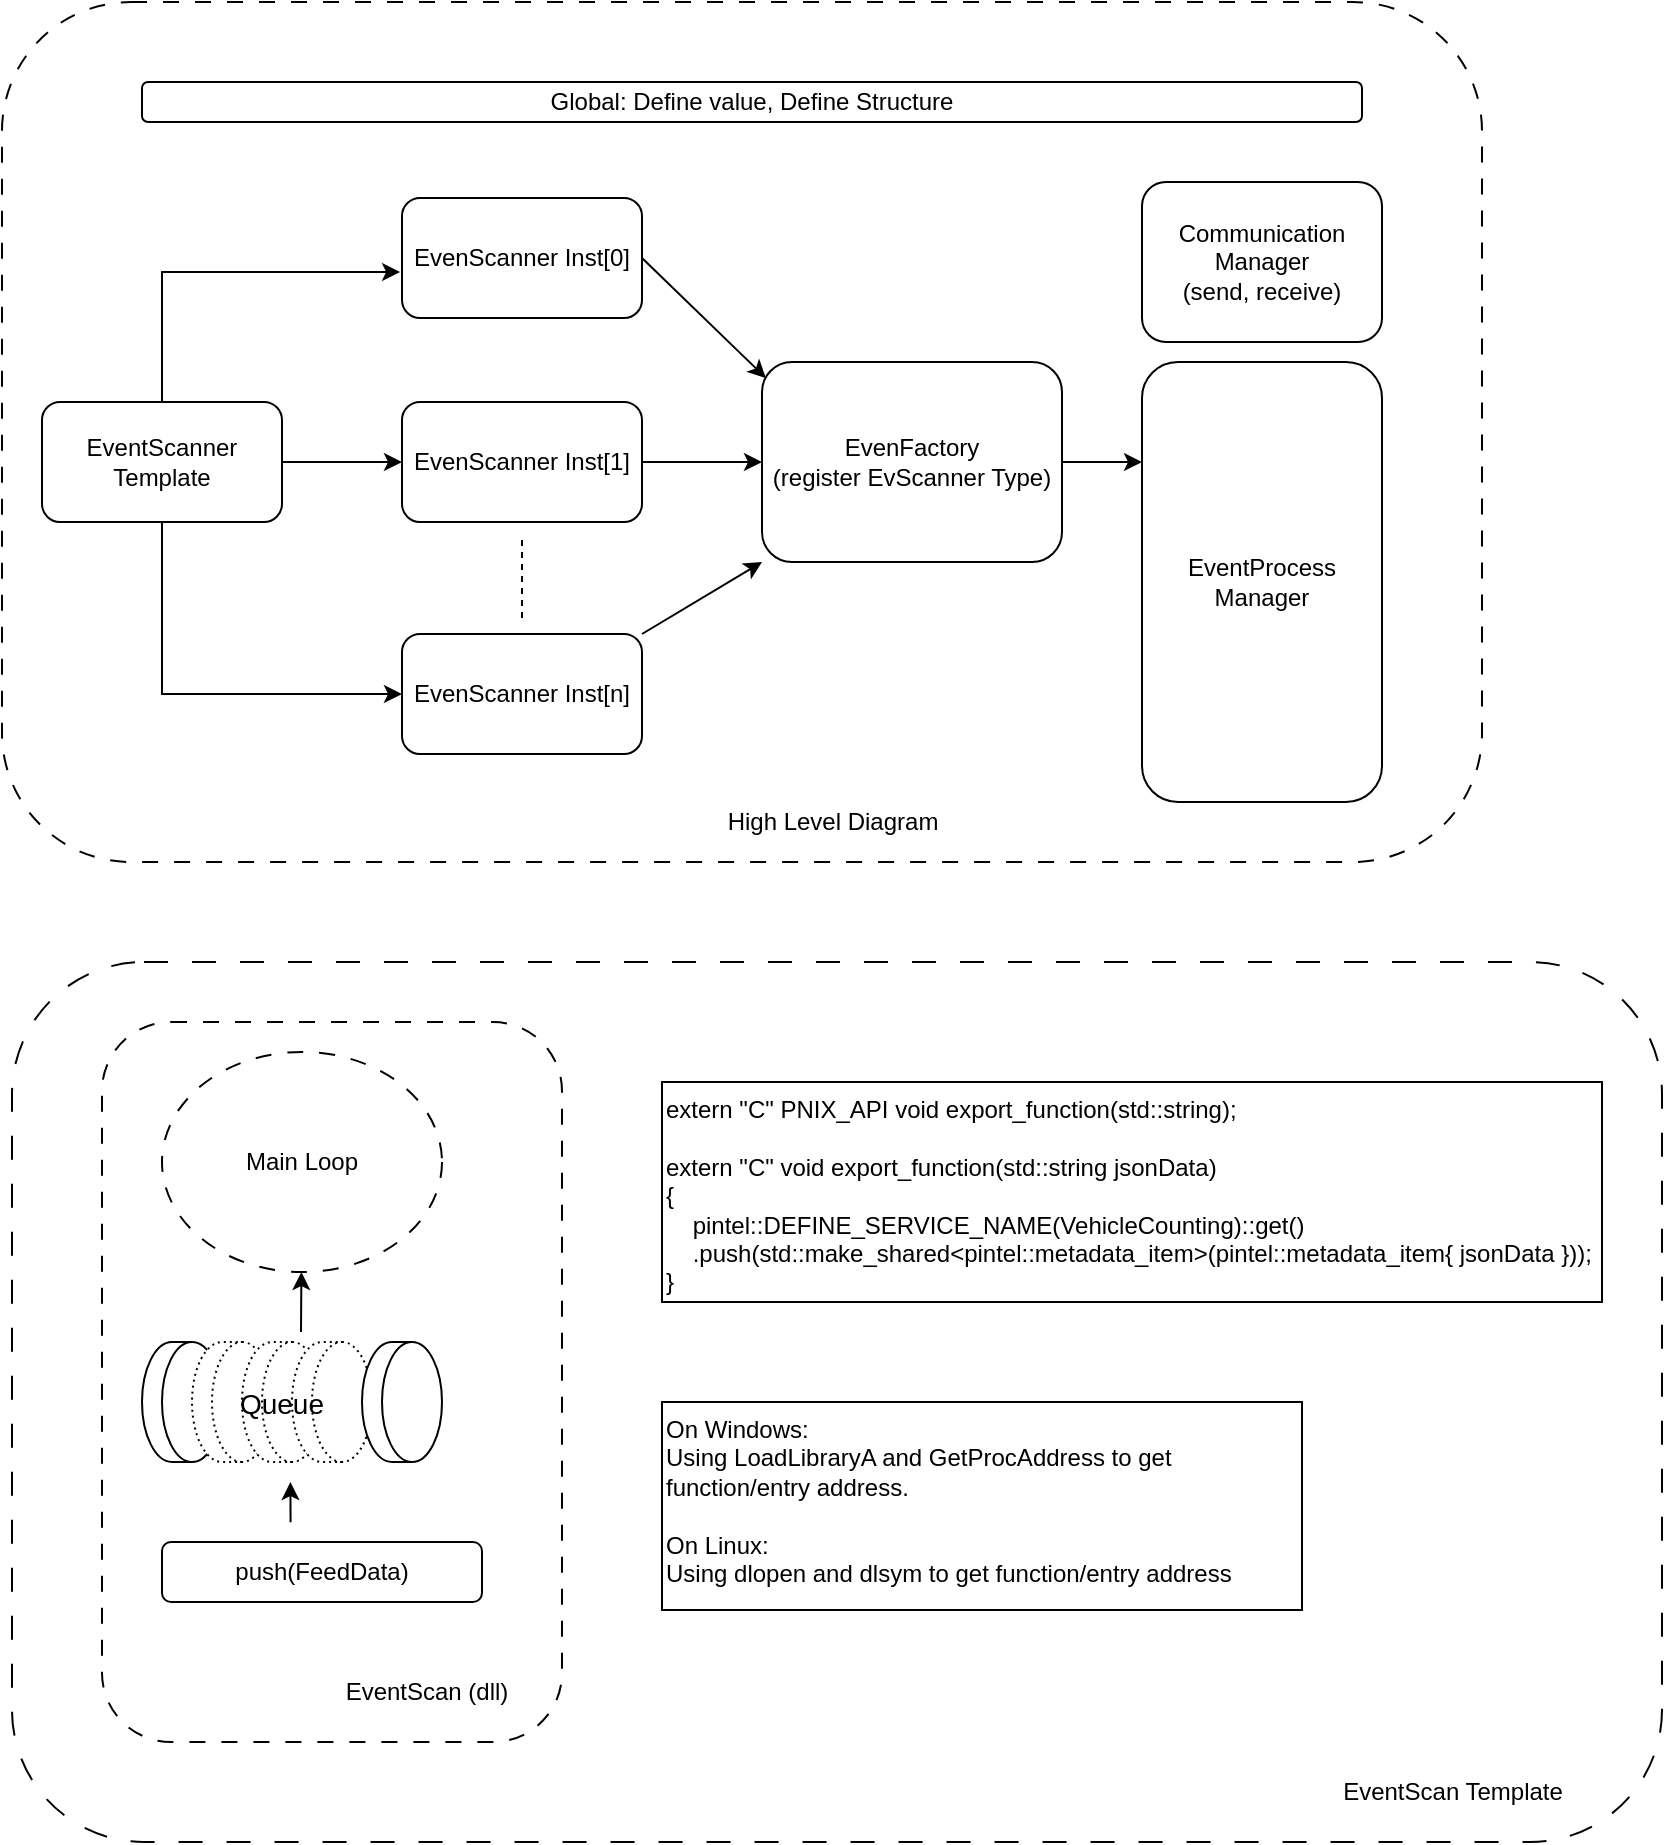 <mxfile version="24.2.5" type="github" pages="2">
  <diagram name="TopDiagram" id="JaP5Xpi4m5t3rpltjDpk">
    <mxGraphModel dx="1434" dy="738" grid="1" gridSize="10" guides="1" tooltips="1" connect="1" arrows="1" fold="1" page="1" pageScale="1" pageWidth="5000" pageHeight="1000" math="0" shadow="0">
      <root>
        <mxCell id="0" />
        <mxCell id="1" parent="0" />
        <mxCell id="E9GXVAglDECMBYCGCCBM-22" value="" style="rounded=1;whiteSpace=wrap;html=1;fillColor=none;dashed=1;dashPattern=12 12;" parent="1" vertex="1">
          <mxGeometry x="35" y="510" width="825" height="440" as="geometry" />
        </mxCell>
        <mxCell id="CMJ5GBcLMeupm0neetiK-4" value="" style="rounded=1;whiteSpace=wrap;html=1;fillColor=none;dashed=1;dashPattern=8 8;" parent="1" vertex="1">
          <mxGeometry x="80" y="540" width="230" height="360" as="geometry" />
        </mxCell>
        <mxCell id="E9GXVAglDECMBYCGCCBM-21" value="" style="rounded=1;whiteSpace=wrap;html=1;dashed=1;fillColor=none;dashPattern=8 8;" parent="1" vertex="1">
          <mxGeometry x="30" y="30" width="740" height="430" as="geometry" />
        </mxCell>
        <mxCell id="E9GXVAglDECMBYCGCCBM-1" value="Global: Define value, Define Structure" style="rounded=1;whiteSpace=wrap;html=1;" parent="1" vertex="1">
          <mxGeometry x="100" y="70" width="610" height="20" as="geometry" />
        </mxCell>
        <mxCell id="E9GXVAglDECMBYCGCCBM-12" style="edgeStyle=orthogonalEdgeStyle;rounded=0;orthogonalLoop=1;jettySize=auto;html=1;exitX=1;exitY=0.5;exitDx=0;exitDy=0;entryX=0;entryY=0.5;entryDx=0;entryDy=0;" parent="1" source="E9GXVAglDECMBYCGCCBM-2" target="E9GXVAglDECMBYCGCCBM-4" edge="1">
          <mxGeometry relative="1" as="geometry" />
        </mxCell>
        <mxCell id="E9GXVAglDECMBYCGCCBM-14" style="edgeStyle=orthogonalEdgeStyle;rounded=0;orthogonalLoop=1;jettySize=auto;html=1;exitX=0.5;exitY=1;exitDx=0;exitDy=0;entryX=0;entryY=0.5;entryDx=0;entryDy=0;" parent="1" source="E9GXVAglDECMBYCGCCBM-2" target="E9GXVAglDECMBYCGCCBM-5" edge="1">
          <mxGeometry relative="1" as="geometry" />
        </mxCell>
        <mxCell id="E9GXVAglDECMBYCGCCBM-2" value="EventScanner Template" style="rounded=1;whiteSpace=wrap;html=1;" parent="1" vertex="1">
          <mxGeometry x="50" y="230" width="120" height="60" as="geometry" />
        </mxCell>
        <mxCell id="E9GXVAglDECMBYCGCCBM-3" value="EvenScanner Inst[0]" style="rounded=1;whiteSpace=wrap;html=1;" parent="1" vertex="1">
          <mxGeometry x="230" y="128" width="120" height="60" as="geometry" />
        </mxCell>
        <mxCell id="E9GXVAglDECMBYCGCCBM-4" value="EvenScanner Inst[1]" style="rounded=1;whiteSpace=wrap;html=1;" parent="1" vertex="1">
          <mxGeometry x="230" y="230" width="120" height="60" as="geometry" />
        </mxCell>
        <mxCell id="E9GXVAglDECMBYCGCCBM-5" value="EvenScanner Inst[n]" style="rounded=1;whiteSpace=wrap;html=1;" parent="1" vertex="1">
          <mxGeometry x="230" y="346" width="120" height="60" as="geometry" />
        </mxCell>
        <mxCell id="E9GXVAglDECMBYCGCCBM-6" value="EvenFactory&lt;div&gt;(register EvScanner Type)&lt;/div&gt;" style="rounded=1;whiteSpace=wrap;html=1;" parent="1" vertex="1">
          <mxGeometry x="410" y="210" width="150" height="100" as="geometry" />
        </mxCell>
        <mxCell id="E9GXVAglDECMBYCGCCBM-7" value="" style="endArrow=none;dashed=1;html=1;rounded=0;" parent="1" edge="1">
          <mxGeometry width="50" height="50" relative="1" as="geometry">
            <mxPoint x="290" y="338" as="sourcePoint" />
            <mxPoint x="290" y="298" as="targetPoint" />
          </mxGeometry>
        </mxCell>
        <mxCell id="E9GXVAglDECMBYCGCCBM-10" style="edgeStyle=orthogonalEdgeStyle;rounded=0;orthogonalLoop=1;jettySize=auto;html=1;exitX=0.5;exitY=0;exitDx=0;exitDy=0;entryX=-0.008;entryY=0.617;entryDx=0;entryDy=0;entryPerimeter=0;" parent="1" source="E9GXVAglDECMBYCGCCBM-2" target="E9GXVAglDECMBYCGCCBM-3" edge="1">
          <mxGeometry relative="1" as="geometry" />
        </mxCell>
        <mxCell id="E9GXVAglDECMBYCGCCBM-15" value="" style="endArrow=classic;html=1;rounded=0;exitX=1;exitY=0.5;exitDx=0;exitDy=0;entryX=0;entryY=0.5;entryDx=0;entryDy=0;" parent="1" source="E9GXVAglDECMBYCGCCBM-4" target="E9GXVAglDECMBYCGCCBM-6" edge="1">
          <mxGeometry width="50" height="50" relative="1" as="geometry">
            <mxPoint x="410" y="320" as="sourcePoint" />
            <mxPoint x="460" y="270" as="targetPoint" />
          </mxGeometry>
        </mxCell>
        <mxCell id="E9GXVAglDECMBYCGCCBM-16" value="" style="endArrow=classic;html=1;rounded=0;exitX=1;exitY=0.5;exitDx=0;exitDy=0;entryX=0.013;entryY=0.08;entryDx=0;entryDy=0;entryPerimeter=0;" parent="1" source="E9GXVAglDECMBYCGCCBM-3" target="E9GXVAglDECMBYCGCCBM-6" edge="1">
          <mxGeometry width="50" height="50" relative="1" as="geometry">
            <mxPoint x="410" y="320" as="sourcePoint" />
            <mxPoint x="410" y="230" as="targetPoint" />
          </mxGeometry>
        </mxCell>
        <mxCell id="E9GXVAglDECMBYCGCCBM-17" value="" style="endArrow=classic;html=1;rounded=0;exitX=1;exitY=0;exitDx=0;exitDy=0;entryX=0;entryY=1;entryDx=0;entryDy=0;" parent="1" source="E9GXVAglDECMBYCGCCBM-5" target="E9GXVAglDECMBYCGCCBM-6" edge="1">
          <mxGeometry width="50" height="50" relative="1" as="geometry">
            <mxPoint x="370" y="350" as="sourcePoint" />
            <mxPoint x="420" y="300" as="targetPoint" />
          </mxGeometry>
        </mxCell>
        <mxCell id="E9GXVAglDECMBYCGCCBM-18" value="EventProcess&lt;div&gt;Manager&lt;/div&gt;" style="rounded=1;whiteSpace=wrap;html=1;" parent="1" vertex="1">
          <mxGeometry x="600" y="210" width="120" height="220" as="geometry" />
        </mxCell>
        <mxCell id="E9GXVAglDECMBYCGCCBM-19" value="" style="endArrow=classic;html=1;rounded=0;exitX=1;exitY=0.5;exitDx=0;exitDy=0;" parent="1" source="E9GXVAglDECMBYCGCCBM-6" edge="1">
          <mxGeometry width="50" height="50" relative="1" as="geometry">
            <mxPoint x="480" y="390" as="sourcePoint" />
            <mxPoint x="600" y="260" as="targetPoint" />
          </mxGeometry>
        </mxCell>
        <mxCell id="E9GXVAglDECMBYCGCCBM-20" value="Communication&lt;div&gt;Manager&lt;/div&gt;&lt;div&gt;(send, receive)&lt;/div&gt;" style="rounded=1;whiteSpace=wrap;html=1;" parent="1" vertex="1">
          <mxGeometry x="600" y="120" width="120" height="80" as="geometry" />
        </mxCell>
        <mxCell id="E9GXVAglDECMBYCGCCBM-24" value="EventScan Template" style="text;html=1;align=center;verticalAlign=middle;resizable=0;points=[];autosize=1;strokeColor=none;fillColor=none;" parent="1" vertex="1">
          <mxGeometry x="690" y="910" width="130" height="30" as="geometry" />
        </mxCell>
        <mxCell id="E9GXVAglDECMBYCGCCBM-26" value="Main Loop" style="ellipse;whiteSpace=wrap;html=1;dashed=1;dashPattern=8 8;fillColor=none;" parent="1" vertex="1">
          <mxGeometry x="110" y="555" width="140" height="110" as="geometry" />
        </mxCell>
        <mxCell id="E9GXVAglDECMBYCGCCBM-27" value="High Level Diagram" style="text;html=1;align=center;verticalAlign=middle;resizable=0;points=[];autosize=1;strokeColor=none;fillColor=none;" parent="1" vertex="1">
          <mxGeometry x="380" y="425" width="130" height="30" as="geometry" />
        </mxCell>
        <mxCell id="E9GXVAglDECMBYCGCCBM-28" value="EventScan (dll)" style="rounded=1;whiteSpace=wrap;html=1;fillColor=none;strokeColor=none;" parent="1" vertex="1">
          <mxGeometry x="190" y="860" width="105.19" height="30" as="geometry" />
        </mxCell>
        <mxCell id="CMJ5GBcLMeupm0neetiK-2" value="extern &quot;C&quot; PNIX_API void export_function(std::string);&#xa;&#xa;extern &quot;C&quot; void export_function(std::string jsonData)&#xa;{&#xa;    pintel::DEFINE_SERVICE_NAME(VehicleCounting)::get()&#xa;    .push(std::make_shared&lt;pintel::metadata_item&gt;(pintel::metadata_item{ jsonData }));&#xa;}" style="text;whiteSpace=wrap;fillColor=default;strokeColor=default;" parent="1" vertex="1">
          <mxGeometry x="360" y="570" width="470" height="110" as="geometry" />
        </mxCell>
        <mxCell id="CMJ5GBcLMeupm0neetiK-3" value="On Windows: &#xa;Using LoadLibraryA and GetProcAddress to get function/entry address.&#xa;&#xa;On Linux:&#xa;Using dlopen and dlsym to get function/entry address&#xa; " style="text;whiteSpace=wrap;fillColor=default;strokeColor=default;" parent="1" vertex="1">
          <mxGeometry x="360" y="730" width="320" height="104" as="geometry" />
        </mxCell>
        <mxCell id="CMJ5GBcLMeupm0neetiK-5" value="push(FeedData)" style="rounded=1;whiteSpace=wrap;html=1;fillColor=default;strokeColor=default;" parent="1" vertex="1">
          <mxGeometry x="110" y="800" width="160" height="30" as="geometry" />
        </mxCell>
        <mxCell id="CMJ5GBcLMeupm0neetiK-6" value="" style="shape=cylinder3;whiteSpace=wrap;html=1;boundedLbl=1;backgroundOutline=1;size=15;rotation=90;" parent="1" vertex="1">
          <mxGeometry x="90" y="710" width="60" height="40" as="geometry" />
        </mxCell>
        <mxCell id="CMJ5GBcLMeupm0neetiK-7" value="" style="shape=cylinder3;whiteSpace=wrap;html=1;boundedLbl=1;backgroundOutline=1;size=15;rotation=90;dashed=1;dashPattern=1 2;" parent="1" vertex="1">
          <mxGeometry x="115" y="710" width="60" height="40" as="geometry" />
        </mxCell>
        <mxCell id="CMJ5GBcLMeupm0neetiK-8" value="" style="shape=cylinder3;whiteSpace=wrap;html=1;boundedLbl=1;backgroundOutline=1;size=15;rotation=90;dashed=1;dashPattern=1 2;" parent="1" vertex="1">
          <mxGeometry x="140" y="710" width="60" height="40" as="geometry" />
        </mxCell>
        <mxCell id="CMJ5GBcLMeupm0neetiK-9" value="" style="shape=cylinder3;whiteSpace=wrap;html=1;boundedLbl=1;backgroundOutline=1;size=15;rotation=90;dashed=1;dashPattern=1 2;" parent="1" vertex="1">
          <mxGeometry x="165" y="710" width="60" height="40" as="geometry" />
        </mxCell>
        <mxCell id="CMJ5GBcLMeupm0neetiK-11" value="" style="shape=cylinder3;whiteSpace=wrap;html=1;boundedLbl=1;backgroundOutline=1;size=15;rotation=90;" parent="1" vertex="1">
          <mxGeometry x="200" y="710" width="60" height="40" as="geometry" />
        </mxCell>
        <mxCell id="CMJ5GBcLMeupm0neetiK-12" value="&lt;font style=&quot;font-size: 14px;&quot;&gt;Queue&lt;/font&gt;" style="rounded=1;whiteSpace=wrap;html=1;fillColor=none;strokeColor=none;" parent="1" vertex="1">
          <mxGeometry x="100" y="716" width="140" height="30" as="geometry" />
        </mxCell>
        <mxCell id="CMJ5GBcLMeupm0neetiK-18" value="" style="endArrow=classic;html=1;rounded=0;entryX=0.176;entryY=0.591;entryDx=0;entryDy=0;entryPerimeter=0;exitX=0.176;exitY=0.636;exitDx=0;exitDy=0;exitPerimeter=0;" parent="1" edge="1">
          <mxGeometry width="50" height="50" relative="1" as="geometry">
            <mxPoint x="179.5" y="695" as="sourcePoint" />
            <mxPoint x="179.7" y="665" as="targetPoint" />
          </mxGeometry>
        </mxCell>
        <mxCell id="CMJ5GBcLMeupm0neetiK-20" value="" style="endArrow=classic;html=1;rounded=0;entryX=0.176;entryY=0.591;entryDx=0;entryDy=0;entryPerimeter=0;exitX=0.436;exitY=0.686;exitDx=0;exitDy=0;exitPerimeter=0;" parent="1" edge="1">
          <mxGeometry width="50" height="50" relative="1" as="geometry">
            <mxPoint x="174.28" y="790.1" as="sourcePoint" />
            <mxPoint x="174.2" y="770" as="targetPoint" />
          </mxGeometry>
        </mxCell>
      </root>
    </mxGraphModel>
  </diagram>
  <diagram id="DueNz-dBlXjCgSha4KGe" name="SolutionOrganization">
    <mxGraphModel dx="1434" dy="738" grid="1" gridSize="10" guides="1" tooltips="1" connect="1" arrows="1" fold="1" page="1" pageScale="1" pageWidth="5000" pageHeight="1000" math="0" shadow="0">
      <root>
        <mxCell id="0" />
        <mxCell id="1" parent="0" />
        <mxCell id="ml8Hjj0U2Rhjz_bPokfZ-1" value="Event Process" style="rounded=1;whiteSpace=wrap;html=1;" parent="1" vertex="1">
          <mxGeometry x="330" y="140" width="610" height="360" as="geometry" />
        </mxCell>
        <mxCell id="ml8Hjj0U2Rhjz_bPokfZ-2" value="ROI Config Manager" style="rounded=1;whiteSpace=wrap;html=1;" parent="1" vertex="1">
          <mxGeometry x="440" y="220" width="184.62" height="80" as="geometry" />
        </mxCell>
        <mxCell id="ml8Hjj0U2Rhjz_bPokfZ-3" value="EvMaker Module 1&lt;div&gt;(dll)&lt;/div&gt;" style="rounded=1;whiteSpace=wrap;html=1;" parent="1" vertex="1">
          <mxGeometry x="1030" y="190" width="184.62" height="80" as="geometry" />
        </mxCell>
        <mxCell id="ml8Hjj0U2Rhjz_bPokfZ-4" value="EvMaker Module 2&lt;div&gt;(dll)&lt;br&gt;&lt;/div&gt;" style="rounded=1;whiteSpace=wrap;html=1;" parent="1" vertex="1">
          <mxGeometry x="1030" y="280" width="184.62" height="80" as="geometry" />
        </mxCell>
        <mxCell id="ml8Hjj0U2Rhjz_bPokfZ-5" value="Event Sender" style="rounded=1;whiteSpace=wrap;html=1;" parent="1" vertex="1">
          <mxGeometry x="690" y="380" width="184.62" height="80" as="geometry" />
        </mxCell>
        <mxCell id="ml8Hjj0U2Rhjz_bPokfZ-6" value="Module Manager" style="rounded=1;whiteSpace=wrap;html=1;" parent="1" vertex="1">
          <mxGeometry x="690" y="220" width="184.62" height="80" as="geometry" />
        </mxCell>
        <mxCell id="ml8Hjj0U2Rhjz_bPokfZ-7" value="EvMaker Module 3&lt;div&gt;(dll)&lt;br&gt;&lt;/div&gt;" style="rounded=1;whiteSpace=wrap;html=1;" parent="1" vertex="1">
          <mxGeometry x="1030" y="380" width="184.62" height="80" as="geometry" />
        </mxCell>
        <mxCell id="ml8Hjj0U2Rhjz_bPokfZ-8" value="MQTT Receiver &amp;amp; Sender" style="rounded=1;whiteSpace=wrap;html=1;" parent="1" vertex="1">
          <mxGeometry x="440" y="370" width="184.62" height="80" as="geometry" />
        </mxCell>
      </root>
    </mxGraphModel>
  </diagram>
</mxfile>
